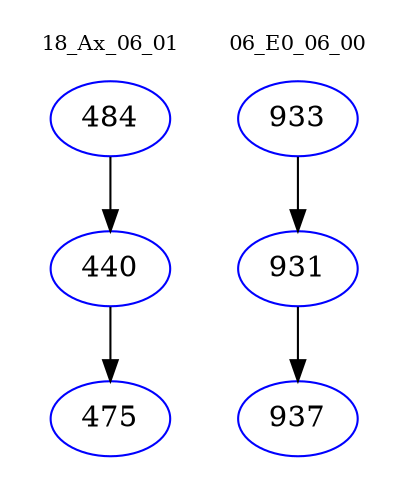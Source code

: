 digraph{
subgraph cluster_0 {
color = white
label = "18_Ax_06_01";
fontsize=10;
T0_484 [label="484", color="blue"]
T0_484 -> T0_440 [color="black"]
T0_440 [label="440", color="blue"]
T0_440 -> T0_475 [color="black"]
T0_475 [label="475", color="blue"]
}
subgraph cluster_1 {
color = white
label = "06_E0_06_00";
fontsize=10;
T1_933 [label="933", color="blue"]
T1_933 -> T1_931 [color="black"]
T1_931 [label="931", color="blue"]
T1_931 -> T1_937 [color="black"]
T1_937 [label="937", color="blue"]
}
}
